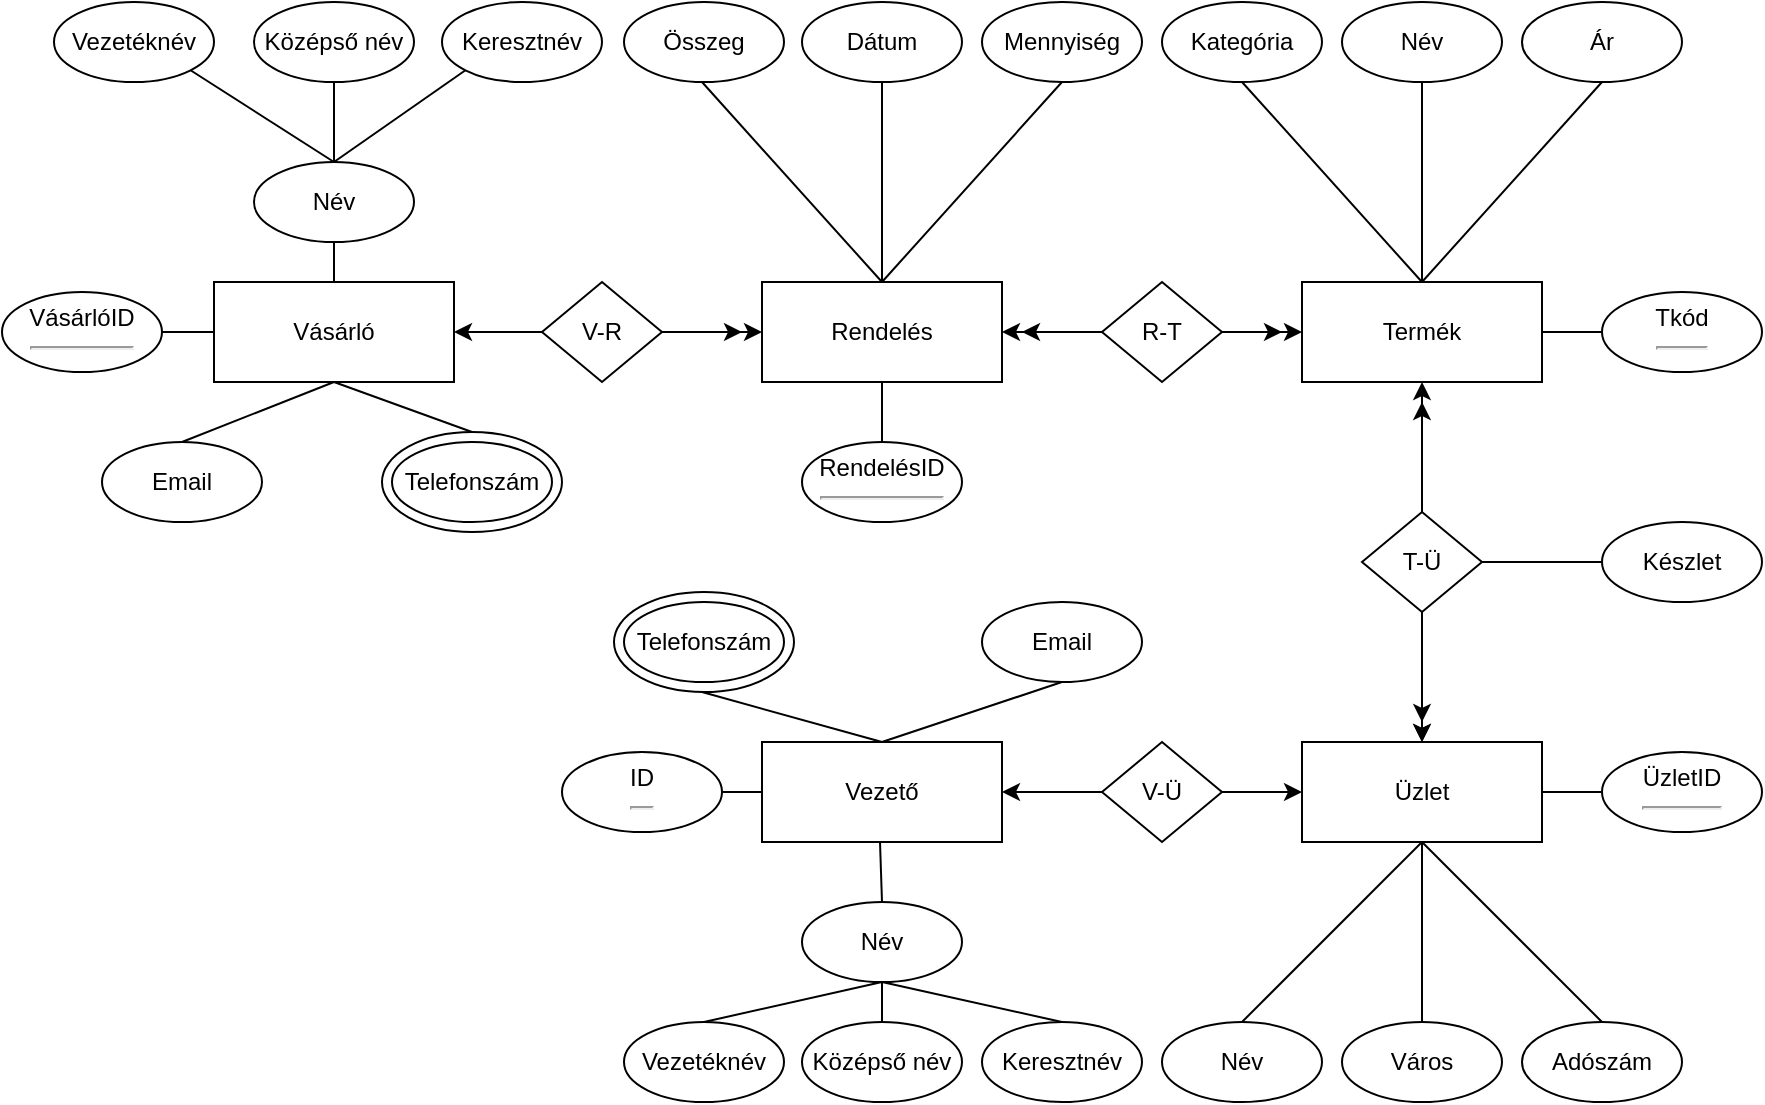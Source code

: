 <mxfile version="25.0.0">
  <diagram name="1 oldal" id="FgGTxvgx-G_bSuqOOrqO">
    <mxGraphModel dx="1434" dy="780" grid="1" gridSize="10" guides="1" tooltips="1" connect="1" arrows="1" fold="1" page="1" pageScale="1" pageWidth="827" pageHeight="1169" background="#FFFFFF" math="0" shadow="0">
      <root>
        <mxCell id="0" />
        <mxCell id="1" parent="0" />
        <mxCell id="8PUucR8cHvh3yqc-Yqy7-25" value="VásárlóID&lt;hr&gt;" style="ellipse;whiteSpace=wrap;html=1;" parent="1" vertex="1">
          <mxGeometry y="245" width="80" height="40" as="geometry" />
        </mxCell>
        <mxCell id="Ghe9ysZ_cyjWUowk5B5c-4" value="Vásárló" style="rounded=0;whiteSpace=wrap;html=1;" parent="1" vertex="1">
          <mxGeometry x="106" y="240" width="120" height="50" as="geometry" />
        </mxCell>
        <mxCell id="Ghe9ysZ_cyjWUowk5B5c-5" value="Vezetéknév" style="ellipse;whiteSpace=wrap;html=1;" parent="1" vertex="1">
          <mxGeometry x="26" y="100" width="80" height="40" as="geometry" />
        </mxCell>
        <mxCell id="Ghe9ysZ_cyjWUowk5B5c-6" value="Keresztnév" style="ellipse;whiteSpace=wrap;html=1;" parent="1" vertex="1">
          <mxGeometry x="220" y="100" width="80" height="40" as="geometry" />
        </mxCell>
        <mxCell id="Ghe9ysZ_cyjWUowk5B5c-7" value="Név" style="ellipse;whiteSpace=wrap;html=1;" parent="1" vertex="1">
          <mxGeometry x="126" y="180" width="80" height="40" as="geometry" />
        </mxCell>
        <mxCell id="Ghe9ysZ_cyjWUowk5B5c-9" value="Középső név" style="ellipse;whiteSpace=wrap;html=1;" parent="1" vertex="1">
          <mxGeometry x="126" y="100" width="80" height="40" as="geometry" />
        </mxCell>
        <mxCell id="Ghe9ysZ_cyjWUowk5B5c-10" value="Email" style="ellipse;whiteSpace=wrap;html=1;" parent="1" vertex="1">
          <mxGeometry x="50" y="320" width="80" height="40" as="geometry" />
        </mxCell>
        <mxCell id="Ghe9ysZ_cyjWUowk5B5c-11" value="Telefonszám" style="ellipse;whiteSpace=wrap;html=1;" parent="1" vertex="1">
          <mxGeometry x="195" y="320" width="80" height="40" as="geometry" />
        </mxCell>
        <mxCell id="Ghe9ysZ_cyjWUowk5B5c-13" value="" style="ellipse;whiteSpace=wrap;html=1;fillColor=none;" parent="1" vertex="1">
          <mxGeometry x="190" y="315" width="90" height="50" as="geometry" />
        </mxCell>
        <mxCell id="Ghe9ysZ_cyjWUowk5B5c-14" value="Rendelés" style="rounded=0;whiteSpace=wrap;html=1;" parent="1" vertex="1">
          <mxGeometry x="380" y="240" width="120" height="50" as="geometry" />
        </mxCell>
        <mxCell id="Ghe9ysZ_cyjWUowk5B5c-15" value="Termék" style="rounded=0;whiteSpace=wrap;html=1;" parent="1" vertex="1">
          <mxGeometry x="650" y="240" width="120" height="50" as="geometry" />
        </mxCell>
        <mxCell id="Ghe9ysZ_cyjWUowk5B5c-16" value="Vezető" style="rounded=0;whiteSpace=wrap;html=1;" parent="1" vertex="1">
          <mxGeometry x="380" y="470" width="120" height="50" as="geometry" />
        </mxCell>
        <mxCell id="Ghe9ysZ_cyjWUowk5B5c-17" value="Üzlet" style="rounded=0;whiteSpace=wrap;html=1;" parent="1" vertex="1">
          <mxGeometry x="650" y="470" width="120" height="50" as="geometry" />
        </mxCell>
        <mxCell id="Ghe9ysZ_cyjWUowk5B5c-30" style="edgeStyle=orthogonalEdgeStyle;rounded=0;orthogonalLoop=1;jettySize=auto;html=1;exitX=1;exitY=0.5;exitDx=0;exitDy=0;entryX=0;entryY=0.5;entryDx=0;entryDy=0;" parent="1" source="Ghe9ysZ_cyjWUowk5B5c-18" target="Ghe9ysZ_cyjWUowk5B5c-14" edge="1">
          <mxGeometry relative="1" as="geometry" />
        </mxCell>
        <mxCell id="Ghe9ysZ_cyjWUowk5B5c-31" style="edgeStyle=orthogonalEdgeStyle;rounded=0;orthogonalLoop=1;jettySize=auto;html=1;exitX=1;exitY=0.5;exitDx=0;exitDy=0;" parent="1" source="Ghe9ysZ_cyjWUowk5B5c-18" edge="1">
          <mxGeometry relative="1" as="geometry">
            <mxPoint x="370" y="265" as="targetPoint" />
          </mxGeometry>
        </mxCell>
        <mxCell id="Ghe9ysZ_cyjWUowk5B5c-33" style="edgeStyle=orthogonalEdgeStyle;rounded=0;orthogonalLoop=1;jettySize=auto;html=1;exitX=0;exitY=0.5;exitDx=0;exitDy=0;entryX=1;entryY=0.5;entryDx=0;entryDy=0;" parent="1" source="Ghe9ysZ_cyjWUowk5B5c-18" target="Ghe9ysZ_cyjWUowk5B5c-4" edge="1">
          <mxGeometry relative="1" as="geometry" />
        </mxCell>
        <mxCell id="Ghe9ysZ_cyjWUowk5B5c-18" value="V-R" style="rhombus;whiteSpace=wrap;html=1;" parent="1" vertex="1">
          <mxGeometry x="270" y="240" width="60" height="50" as="geometry" />
        </mxCell>
        <mxCell id="Ghe9ysZ_cyjWUowk5B5c-34" style="edgeStyle=orthogonalEdgeStyle;rounded=0;orthogonalLoop=1;jettySize=auto;html=1;exitX=0;exitY=0.5;exitDx=0;exitDy=0;entryX=1;entryY=0.5;entryDx=0;entryDy=0;" parent="1" source="Ghe9ysZ_cyjWUowk5B5c-19" target="Ghe9ysZ_cyjWUowk5B5c-14" edge="1">
          <mxGeometry relative="1" as="geometry" />
        </mxCell>
        <mxCell id="Ghe9ysZ_cyjWUowk5B5c-35" style="edgeStyle=orthogonalEdgeStyle;rounded=0;orthogonalLoop=1;jettySize=auto;html=1;exitX=0;exitY=0.5;exitDx=0;exitDy=0;" parent="1" source="Ghe9ysZ_cyjWUowk5B5c-19" edge="1">
          <mxGeometry relative="1" as="geometry">
            <mxPoint x="510" y="265" as="targetPoint" />
          </mxGeometry>
        </mxCell>
        <mxCell id="Ghe9ysZ_cyjWUowk5B5c-36" style="edgeStyle=orthogonalEdgeStyle;rounded=0;orthogonalLoop=1;jettySize=auto;html=1;exitX=1;exitY=0.5;exitDx=0;exitDy=0;entryX=0;entryY=0.5;entryDx=0;entryDy=0;" parent="1" source="Ghe9ysZ_cyjWUowk5B5c-19" target="Ghe9ysZ_cyjWUowk5B5c-15" edge="1">
          <mxGeometry relative="1" as="geometry" />
        </mxCell>
        <mxCell id="Ghe9ysZ_cyjWUowk5B5c-37" style="edgeStyle=orthogonalEdgeStyle;rounded=0;orthogonalLoop=1;jettySize=auto;html=1;exitX=1;exitY=0.5;exitDx=0;exitDy=0;" parent="1" source="Ghe9ysZ_cyjWUowk5B5c-19" edge="1">
          <mxGeometry relative="1" as="geometry">
            <mxPoint x="640" y="265" as="targetPoint" />
          </mxGeometry>
        </mxCell>
        <mxCell id="Ghe9ysZ_cyjWUowk5B5c-19" value="R-T" style="rhombus;whiteSpace=wrap;html=1;" parent="1" vertex="1">
          <mxGeometry x="550" y="240" width="60" height="50" as="geometry" />
        </mxCell>
        <mxCell id="Ghe9ysZ_cyjWUowk5B5c-52" style="edgeStyle=orthogonalEdgeStyle;rounded=0;orthogonalLoop=1;jettySize=auto;html=1;exitX=1;exitY=0.5;exitDx=0;exitDy=0;entryX=0;entryY=0.5;entryDx=0;entryDy=0;" parent="1" source="Ghe9ysZ_cyjWUowk5B5c-21" target="Ghe9ysZ_cyjWUowk5B5c-17" edge="1">
          <mxGeometry relative="1" as="geometry" />
        </mxCell>
        <mxCell id="Ghe9ysZ_cyjWUowk5B5c-53" style="edgeStyle=orthogonalEdgeStyle;rounded=0;orthogonalLoop=1;jettySize=auto;html=1;exitX=0;exitY=0.5;exitDx=0;exitDy=0;entryX=1;entryY=0.5;entryDx=0;entryDy=0;" parent="1" source="Ghe9ysZ_cyjWUowk5B5c-21" target="Ghe9ysZ_cyjWUowk5B5c-16" edge="1">
          <mxGeometry relative="1" as="geometry" />
        </mxCell>
        <mxCell id="Ghe9ysZ_cyjWUowk5B5c-21" value="V-Ü" style="rhombus;whiteSpace=wrap;html=1;" parent="1" vertex="1">
          <mxGeometry x="550" y="470" width="60" height="50" as="geometry" />
        </mxCell>
        <mxCell id="Ghe9ysZ_cyjWUowk5B5c-22" value="" style="endArrow=none;html=1;rounded=0;entryX=0.5;entryY=1;entryDx=0;entryDy=0;exitX=0.5;exitY=0;exitDx=0;exitDy=0;" parent="1" source="Ghe9ysZ_cyjWUowk5B5c-4" target="Ghe9ysZ_cyjWUowk5B5c-7" edge="1">
          <mxGeometry width="50" height="50" relative="1" as="geometry">
            <mxPoint x="141" y="260" as="sourcePoint" />
            <mxPoint x="191" y="210" as="targetPoint" />
          </mxGeometry>
        </mxCell>
        <mxCell id="Ghe9ysZ_cyjWUowk5B5c-23" value="" style="endArrow=none;html=1;rounded=0;entryX=0;entryY=1;entryDx=0;entryDy=0;" parent="1" target="Ghe9ysZ_cyjWUowk5B5c-6" edge="1">
          <mxGeometry width="50" height="50" relative="1" as="geometry">
            <mxPoint x="166" y="180" as="sourcePoint" />
            <mxPoint x="250" y="140" as="targetPoint" />
          </mxGeometry>
        </mxCell>
        <mxCell id="Ghe9ysZ_cyjWUowk5B5c-24" value="" style="endArrow=none;html=1;rounded=0;entryX=1;entryY=1;entryDx=0;entryDy=0;exitX=0.5;exitY=0;exitDx=0;exitDy=0;" parent="1" source="Ghe9ysZ_cyjWUowk5B5c-7" target="Ghe9ysZ_cyjWUowk5B5c-5" edge="1">
          <mxGeometry width="50" height="50" relative="1" as="geometry">
            <mxPoint x="137" y="200" as="sourcePoint" />
            <mxPoint x="106" y="160" as="targetPoint" />
          </mxGeometry>
        </mxCell>
        <mxCell id="Ghe9ysZ_cyjWUowk5B5c-25" value="" style="endArrow=none;html=1;rounded=0;entryX=0.5;entryY=1;entryDx=0;entryDy=0;exitX=0.5;exitY=0;exitDx=0;exitDy=0;" parent="1" source="Ghe9ysZ_cyjWUowk5B5c-7" target="Ghe9ysZ_cyjWUowk5B5c-9" edge="1">
          <mxGeometry width="50" height="50" relative="1" as="geometry">
            <mxPoint x="160" y="180" as="sourcePoint" />
            <mxPoint x="210" y="130" as="targetPoint" />
          </mxGeometry>
        </mxCell>
        <mxCell id="Ghe9ysZ_cyjWUowk5B5c-28" value="" style="endArrow=none;html=1;rounded=0;exitX=1;exitY=0.5;exitDx=0;exitDy=0;entryX=0;entryY=0.5;entryDx=0;entryDy=0;" parent="1" source="8PUucR8cHvh3yqc-Yqy7-25" target="Ghe9ysZ_cyjWUowk5B5c-4" edge="1">
          <mxGeometry width="50" height="50" relative="1" as="geometry">
            <mxPoint x="120" y="340" as="sourcePoint" />
            <mxPoint x="170" y="290" as="targetPoint" />
          </mxGeometry>
        </mxCell>
        <mxCell id="Ghe9ysZ_cyjWUowk5B5c-42" style="edgeStyle=orthogonalEdgeStyle;rounded=0;orthogonalLoop=1;jettySize=auto;html=1;exitX=0.5;exitY=0;exitDx=0;exitDy=0;entryX=0.5;entryY=1;entryDx=0;entryDy=0;" parent="1" source="Ghe9ysZ_cyjWUowk5B5c-41" target="Ghe9ysZ_cyjWUowk5B5c-15" edge="1">
          <mxGeometry relative="1" as="geometry" />
        </mxCell>
        <mxCell id="Ghe9ysZ_cyjWUowk5B5c-43" style="edgeStyle=orthogonalEdgeStyle;rounded=0;orthogonalLoop=1;jettySize=auto;html=1;exitX=0.5;exitY=0;exitDx=0;exitDy=0;" parent="1" source="Ghe9ysZ_cyjWUowk5B5c-41" edge="1">
          <mxGeometry relative="1" as="geometry">
            <mxPoint x="710" y="300" as="targetPoint" />
          </mxGeometry>
        </mxCell>
        <mxCell id="Ghe9ysZ_cyjWUowk5B5c-44" style="edgeStyle=orthogonalEdgeStyle;rounded=0;orthogonalLoop=1;jettySize=auto;html=1;exitX=0.5;exitY=1;exitDx=0;exitDy=0;entryX=0.5;entryY=0;entryDx=0;entryDy=0;" parent="1" source="Ghe9ysZ_cyjWUowk5B5c-41" target="Ghe9ysZ_cyjWUowk5B5c-17" edge="1">
          <mxGeometry relative="1" as="geometry" />
        </mxCell>
        <mxCell id="Ghe9ysZ_cyjWUowk5B5c-45" style="edgeStyle=orthogonalEdgeStyle;rounded=0;orthogonalLoop=1;jettySize=auto;html=1;exitX=0.5;exitY=1;exitDx=0;exitDy=0;" parent="1" source="Ghe9ysZ_cyjWUowk5B5c-41" edge="1">
          <mxGeometry relative="1" as="geometry">
            <mxPoint x="710" y="470" as="targetPoint" />
          </mxGeometry>
        </mxCell>
        <mxCell id="EhB0ElkXr6JH6N3jiSgY-1" style="edgeStyle=orthogonalEdgeStyle;rounded=0;orthogonalLoop=1;jettySize=auto;html=1;exitX=0.5;exitY=1;exitDx=0;exitDy=0;" parent="1" source="Ghe9ysZ_cyjWUowk5B5c-41" edge="1">
          <mxGeometry relative="1" as="geometry">
            <mxPoint x="710" y="460" as="targetPoint" />
          </mxGeometry>
        </mxCell>
        <mxCell id="Ghe9ysZ_cyjWUowk5B5c-41" value="T-Ü" style="rhombus;whiteSpace=wrap;html=1;" parent="1" vertex="1">
          <mxGeometry x="680" y="355" width="60" height="50" as="geometry" />
        </mxCell>
        <mxCell id="Ghe9ysZ_cyjWUowk5B5c-54" value="Összeg" style="ellipse;whiteSpace=wrap;html=1;" parent="1" vertex="1">
          <mxGeometry x="311" y="100" width="80" height="40" as="geometry" />
        </mxCell>
        <mxCell id="Ghe9ysZ_cyjWUowk5B5c-55" value="Dátum" style="ellipse;whiteSpace=wrap;html=1;" parent="1" vertex="1">
          <mxGeometry x="400" y="100" width="80" height="40" as="geometry" />
        </mxCell>
        <mxCell id="Ghe9ysZ_cyjWUowk5B5c-56" value="RendelésID&lt;hr&gt;" style="ellipse;whiteSpace=wrap;html=1;" parent="1" vertex="1">
          <mxGeometry x="400" y="320" width="80" height="40" as="geometry" />
        </mxCell>
        <mxCell id="Ghe9ysZ_cyjWUowk5B5c-57" value="Mennyiség" style="ellipse;whiteSpace=wrap;html=1;" parent="1" vertex="1">
          <mxGeometry x="490" y="100" width="80" height="40" as="geometry" />
        </mxCell>
        <mxCell id="Ghe9ysZ_cyjWUowk5B5c-58" value="Név" style="ellipse;whiteSpace=wrap;html=1;" parent="1" vertex="1">
          <mxGeometry x="670" y="100" width="80" height="40" as="geometry" />
        </mxCell>
        <mxCell id="Ghe9ysZ_cyjWUowk5B5c-59" value="Tkód&lt;hr&gt;" style="ellipse;whiteSpace=wrap;html=1;" parent="1" vertex="1">
          <mxGeometry x="800" y="245" width="80" height="40" as="geometry" />
        </mxCell>
        <mxCell id="Ghe9ysZ_cyjWUowk5B5c-60" value="Ár" style="ellipse;whiteSpace=wrap;html=1;" parent="1" vertex="1">
          <mxGeometry x="760" y="100" width="80" height="40" as="geometry" />
        </mxCell>
        <mxCell id="Ghe9ysZ_cyjWUowk5B5c-61" value="Kategória" style="ellipse;whiteSpace=wrap;html=1;" parent="1" vertex="1">
          <mxGeometry x="580" y="100" width="80" height="40" as="geometry" />
        </mxCell>
        <mxCell id="Ghe9ysZ_cyjWUowk5B5c-62" value="Név" style="ellipse;whiteSpace=wrap;html=1;" parent="1" vertex="1">
          <mxGeometry x="580" y="610" width="80" height="40" as="geometry" />
        </mxCell>
        <mxCell id="Ghe9ysZ_cyjWUowk5B5c-63" value="ÜzletID&lt;hr&gt;" style="ellipse;whiteSpace=wrap;html=1;" parent="1" vertex="1">
          <mxGeometry x="800" y="475" width="80" height="40" as="geometry" />
        </mxCell>
        <mxCell id="Ghe9ysZ_cyjWUowk5B5c-64" value="Adószám" style="ellipse;whiteSpace=wrap;html=1;" parent="1" vertex="1">
          <mxGeometry x="760" y="610" width="80" height="40" as="geometry" />
        </mxCell>
        <mxCell id="Ghe9ysZ_cyjWUowk5B5c-68" value="Város" style="ellipse;whiteSpace=wrap;html=1;" parent="1" vertex="1">
          <mxGeometry x="670" y="610" width="80" height="40" as="geometry" />
        </mxCell>
        <mxCell id="Ghe9ysZ_cyjWUowk5B5c-69" value="Név" style="ellipse;whiteSpace=wrap;html=1;" parent="1" vertex="1">
          <mxGeometry x="400" y="550" width="80" height="40" as="geometry" />
        </mxCell>
        <mxCell id="Ghe9ysZ_cyjWUowk5B5c-70" value="Középső név" style="ellipse;whiteSpace=wrap;html=1;" parent="1" vertex="1">
          <mxGeometry x="400" y="610" width="80" height="40" as="geometry" />
        </mxCell>
        <mxCell id="Ghe9ysZ_cyjWUowk5B5c-71" value="Vezetéknév" style="ellipse;whiteSpace=wrap;html=1;" parent="1" vertex="1">
          <mxGeometry x="311" y="610" width="80" height="40" as="geometry" />
        </mxCell>
        <mxCell id="Ghe9ysZ_cyjWUowk5B5c-72" value="Keresztnév" style="ellipse;whiteSpace=wrap;html=1;" parent="1" vertex="1">
          <mxGeometry x="490" y="610" width="80" height="40" as="geometry" />
        </mxCell>
        <mxCell id="Ghe9ysZ_cyjWUowk5B5c-74" value="" style="endArrow=none;html=1;rounded=0;entryX=0.5;entryY=1;entryDx=0;entryDy=0;exitX=0.5;exitY=0;exitDx=0;exitDy=0;" parent="1" source="Ghe9ysZ_cyjWUowk5B5c-14" target="Ghe9ysZ_cyjWUowk5B5c-57" edge="1">
          <mxGeometry width="50" height="50" relative="1" as="geometry">
            <mxPoint x="500" y="240" as="sourcePoint" />
            <mxPoint x="550" y="190" as="targetPoint" />
          </mxGeometry>
        </mxCell>
        <mxCell id="Ghe9ysZ_cyjWUowk5B5c-76" value="" style="endArrow=none;html=1;rounded=0;entryX=0.5;entryY=1;entryDx=0;entryDy=0;" parent="1" target="Ghe9ysZ_cyjWUowk5B5c-55" edge="1">
          <mxGeometry width="50" height="50" relative="1" as="geometry">
            <mxPoint x="440" y="240" as="sourcePoint" />
            <mxPoint x="490" y="190" as="targetPoint" />
          </mxGeometry>
        </mxCell>
        <mxCell id="Ghe9ysZ_cyjWUowk5B5c-77" value="" style="endArrow=none;html=1;rounded=0;entryX=0.5;entryY=1;entryDx=0;entryDy=0;" parent="1" target="Ghe9ysZ_cyjWUowk5B5c-58" edge="1">
          <mxGeometry width="50" height="50" relative="1" as="geometry">
            <mxPoint x="710" y="240" as="sourcePoint" />
            <mxPoint x="760" y="190" as="targetPoint" />
          </mxGeometry>
        </mxCell>
        <mxCell id="Ghe9ysZ_cyjWUowk5B5c-78" value="" style="endArrow=none;html=1;rounded=0;entryX=0.5;entryY=1;entryDx=0;entryDy=0;exitX=0.5;exitY=0;exitDx=0;exitDy=0;" parent="1" source="Ghe9ysZ_cyjWUowk5B5c-15" target="Ghe9ysZ_cyjWUowk5B5c-60" edge="1">
          <mxGeometry width="50" height="50" relative="1" as="geometry">
            <mxPoint x="770" y="240" as="sourcePoint" />
            <mxPoint x="820" y="190" as="targetPoint" />
          </mxGeometry>
        </mxCell>
        <mxCell id="Ghe9ysZ_cyjWUowk5B5c-84" value="" style="endArrow=none;html=1;rounded=0;exitX=0.5;exitY=0;exitDx=0;exitDy=0;entryX=0.5;entryY=1;entryDx=0;entryDy=0;" parent="1" source="Ghe9ysZ_cyjWUowk5B5c-62" target="Ghe9ysZ_cyjWUowk5B5c-17" edge="1">
          <mxGeometry width="50" height="50" relative="1" as="geometry">
            <mxPoint x="600" y="570" as="sourcePoint" />
            <mxPoint x="650" y="520" as="targetPoint" />
          </mxGeometry>
        </mxCell>
        <mxCell id="Ghe9ysZ_cyjWUowk5B5c-85" value="" style="endArrow=none;html=1;rounded=0;exitX=0.5;exitY=0;exitDx=0;exitDy=0;entryX=0.5;entryY=1;entryDx=0;entryDy=0;" parent="1" source="Ghe9ysZ_cyjWUowk5B5c-64" target="Ghe9ysZ_cyjWUowk5B5c-17" edge="1">
          <mxGeometry width="50" height="50" relative="1" as="geometry">
            <mxPoint x="720" y="570" as="sourcePoint" />
            <mxPoint x="770" y="520" as="targetPoint" />
          </mxGeometry>
        </mxCell>
        <mxCell id="Ghe9ysZ_cyjWUowk5B5c-86" value="" style="endArrow=none;html=1;rounded=0;exitX=0.5;exitY=0;exitDx=0;exitDy=0;" parent="1" source="Ghe9ysZ_cyjWUowk5B5c-69" edge="1">
          <mxGeometry width="50" height="50" relative="1" as="geometry">
            <mxPoint x="389" y="570" as="sourcePoint" />
            <mxPoint x="439" y="520" as="targetPoint" />
          </mxGeometry>
        </mxCell>
        <mxCell id="Ghe9ysZ_cyjWUowk5B5c-87" value="" style="endArrow=none;html=1;rounded=0;exitX=0.5;exitY=0;exitDx=0;exitDy=0;entryX=0.5;entryY=1;entryDx=0;entryDy=0;" parent="1" source="Ghe9ysZ_cyjWUowk5B5c-70" target="Ghe9ysZ_cyjWUowk5B5c-69" edge="1">
          <mxGeometry width="50" height="50" relative="1" as="geometry">
            <mxPoint x="389" y="640" as="sourcePoint" />
            <mxPoint x="439" y="590" as="targetPoint" />
          </mxGeometry>
        </mxCell>
        <mxCell id="Ghe9ysZ_cyjWUowk5B5c-90" value="ID&lt;hr&gt;" style="ellipse;whiteSpace=wrap;html=1;" parent="1" vertex="1">
          <mxGeometry x="280" y="475" width="80" height="40" as="geometry" />
        </mxCell>
        <mxCell id="Ghe9ysZ_cyjWUowk5B5c-92" value="" style="ellipse;whiteSpace=wrap;html=1;fillColor=none;" parent="1" vertex="1">
          <mxGeometry x="306" y="395" width="90" height="50" as="geometry" />
        </mxCell>
        <mxCell id="Ghe9ysZ_cyjWUowk5B5c-93" value="Telefonszám" style="ellipse;whiteSpace=wrap;html=1;" parent="1" vertex="1">
          <mxGeometry x="311" y="400" width="80" height="40" as="geometry" />
        </mxCell>
        <mxCell id="Ghe9ysZ_cyjWUowk5B5c-94" value="Email" style="ellipse;whiteSpace=wrap;html=1;" parent="1" vertex="1">
          <mxGeometry x="490" y="400" width="80" height="40" as="geometry" />
        </mxCell>
        <mxCell id="kM7w1tb7QXFGyHpJUpzO-2" value="" style="endArrow=none;html=1;rounded=0;entryX=0.5;entryY=1;entryDx=0;entryDy=0;" parent="1" target="Ghe9ysZ_cyjWUowk5B5c-4" edge="1">
          <mxGeometry width="50" height="50" relative="1" as="geometry">
            <mxPoint x="90" y="320" as="sourcePoint" />
            <mxPoint x="140" y="270" as="targetPoint" />
          </mxGeometry>
        </mxCell>
        <mxCell id="kM7w1tb7QXFGyHpJUpzO-3" value="" style="endArrow=none;html=1;rounded=0;entryX=0.5;entryY=1;entryDx=0;entryDy=0;exitX=0.5;exitY=0;exitDx=0;exitDy=0;" parent="1" source="Ghe9ysZ_cyjWUowk5B5c-71" target="Ghe9ysZ_cyjWUowk5B5c-69" edge="1">
          <mxGeometry width="50" height="50" relative="1" as="geometry">
            <mxPoint x="349" y="610" as="sourcePoint" />
            <mxPoint x="399" y="560" as="targetPoint" />
          </mxGeometry>
        </mxCell>
        <mxCell id="kM7w1tb7QXFGyHpJUpzO-4" value="" style="endArrow=none;html=1;rounded=0;entryX=0.5;entryY=1;entryDx=0;entryDy=0;exitX=0.5;exitY=0;exitDx=0;exitDy=0;" parent="1" source="Ghe9ysZ_cyjWUowk5B5c-72" target="Ghe9ysZ_cyjWUowk5B5c-69" edge="1">
          <mxGeometry width="50" height="50" relative="1" as="geometry">
            <mxPoint x="520" y="610" as="sourcePoint" />
            <mxPoint x="570" y="560" as="targetPoint" />
          </mxGeometry>
        </mxCell>
        <mxCell id="kM7w1tb7QXFGyHpJUpzO-5" value="" style="endArrow=none;html=1;rounded=0;entryX=0;entryY=0.5;entryDx=0;entryDy=0;exitX=1;exitY=0.5;exitDx=0;exitDy=0;" parent="1" source="Ghe9ysZ_cyjWUowk5B5c-17" target="Ghe9ysZ_cyjWUowk5B5c-63" edge="1">
          <mxGeometry width="50" height="50" relative="1" as="geometry">
            <mxPoint x="770" y="500" as="sourcePoint" />
            <mxPoint x="820" y="450" as="targetPoint" />
          </mxGeometry>
        </mxCell>
        <mxCell id="kM7w1tb7QXFGyHpJUpzO-6" value="" style="endArrow=none;html=1;rounded=0;entryX=0;entryY=0.5;entryDx=0;entryDy=0;exitX=1;exitY=0.5;exitDx=0;exitDy=0;" parent="1" source="Ghe9ysZ_cyjWUowk5B5c-15" target="Ghe9ysZ_cyjWUowk5B5c-59" edge="1">
          <mxGeometry width="50" height="50" relative="1" as="geometry">
            <mxPoint x="770" y="270" as="sourcePoint" />
            <mxPoint x="820" y="220" as="targetPoint" />
          </mxGeometry>
        </mxCell>
        <mxCell id="kM7w1tb7QXFGyHpJUpzO-7" value="" style="endArrow=none;html=1;rounded=0;entryX=0;entryY=0.5;entryDx=0;entryDy=0;" parent="1" target="Ghe9ysZ_cyjWUowk5B5c-16" edge="1">
          <mxGeometry width="50" height="50" relative="1" as="geometry">
            <mxPoint x="360" y="495" as="sourcePoint" />
            <mxPoint x="410" y="445" as="targetPoint" />
          </mxGeometry>
        </mxCell>
        <mxCell id="kM7w1tb7QXFGyHpJUpzO-8" value="" style="endArrow=none;html=1;rounded=0;entryX=0.5;entryY=1;entryDx=0;entryDy=0;" parent="1" target="Ghe9ysZ_cyjWUowk5B5c-4" edge="1">
          <mxGeometry width="50" height="50" relative="1" as="geometry">
            <mxPoint x="235" y="315" as="sourcePoint" />
            <mxPoint x="285" y="265" as="targetPoint" />
          </mxGeometry>
        </mxCell>
        <mxCell id="kM7w1tb7QXFGyHpJUpzO-10" value="" style="endArrow=none;html=1;rounded=0;exitX=0.5;exitY=0;exitDx=0;exitDy=0;" parent="1" source="Ghe9ysZ_cyjWUowk5B5c-16" edge="1">
          <mxGeometry width="50" height="50" relative="1" as="geometry">
            <mxPoint x="480" y="490" as="sourcePoint" />
            <mxPoint x="530" y="440" as="targetPoint" />
          </mxGeometry>
        </mxCell>
        <mxCell id="kM7w1tb7QXFGyHpJUpzO-11" value="" style="endArrow=none;html=1;rounded=0;exitX=0.5;exitY=0;exitDx=0;exitDy=0;" parent="1" source="Ghe9ysZ_cyjWUowk5B5c-16" edge="1">
          <mxGeometry width="50" height="50" relative="1" as="geometry">
            <mxPoint x="300" y="495" as="sourcePoint" />
            <mxPoint x="350" y="445" as="targetPoint" />
          </mxGeometry>
        </mxCell>
        <mxCell id="kM7w1tb7QXFGyHpJUpzO-12" value="" style="endArrow=none;html=1;rounded=0;entryX=0.5;entryY=1;entryDx=0;entryDy=0;" parent="1" target="Ghe9ysZ_cyjWUowk5B5c-14" edge="1">
          <mxGeometry width="50" height="50" relative="1" as="geometry">
            <mxPoint x="440" y="320" as="sourcePoint" />
            <mxPoint x="490" y="270" as="targetPoint" />
          </mxGeometry>
        </mxCell>
        <mxCell id="kM7w1tb7QXFGyHpJUpzO-13" value="" style="endArrow=none;html=1;rounded=0;exitX=0.5;exitY=0;exitDx=0;exitDy=0;" parent="1" source="Ghe9ysZ_cyjWUowk5B5c-14" edge="1">
          <mxGeometry width="50" height="50" relative="1" as="geometry">
            <mxPoint x="300" y="190" as="sourcePoint" />
            <mxPoint x="350" y="140" as="targetPoint" />
          </mxGeometry>
        </mxCell>
        <mxCell id="kM7w1tb7QXFGyHpJUpzO-14" value="" style="endArrow=none;html=1;rounded=0;exitX=0.5;exitY=0;exitDx=0;exitDy=0;" parent="1" source="Ghe9ysZ_cyjWUowk5B5c-15" edge="1">
          <mxGeometry width="50" height="50" relative="1" as="geometry">
            <mxPoint x="570" y="190" as="sourcePoint" />
            <mxPoint x="620" y="140" as="targetPoint" />
          </mxGeometry>
        </mxCell>
        <mxCell id="kM7w1tb7QXFGyHpJUpzO-15" value="" style="endArrow=none;html=1;rounded=0;entryX=0.5;entryY=1;entryDx=0;entryDy=0;" parent="1" target="Ghe9ysZ_cyjWUowk5B5c-17" edge="1">
          <mxGeometry width="50" height="50" relative="1" as="geometry">
            <mxPoint x="710" y="610" as="sourcePoint" />
            <mxPoint x="760" y="560" as="targetPoint" />
          </mxGeometry>
        </mxCell>
        <mxCell id="nnFJa-45mtyKF5O1yWwr-1" value="Készlet" style="ellipse;whiteSpace=wrap;html=1;" vertex="1" parent="1">
          <mxGeometry x="800" y="360" width="80" height="40" as="geometry" />
        </mxCell>
        <mxCell id="nnFJa-45mtyKF5O1yWwr-2" value="" style="endArrow=none;html=1;rounded=0;entryX=0;entryY=0.5;entryDx=0;entryDy=0;" edge="1" parent="1" target="nnFJa-45mtyKF5O1yWwr-1">
          <mxGeometry width="50" height="50" relative="1" as="geometry">
            <mxPoint x="740" y="380" as="sourcePoint" />
            <mxPoint x="790" y="330" as="targetPoint" />
          </mxGeometry>
        </mxCell>
      </root>
    </mxGraphModel>
  </diagram>
</mxfile>
